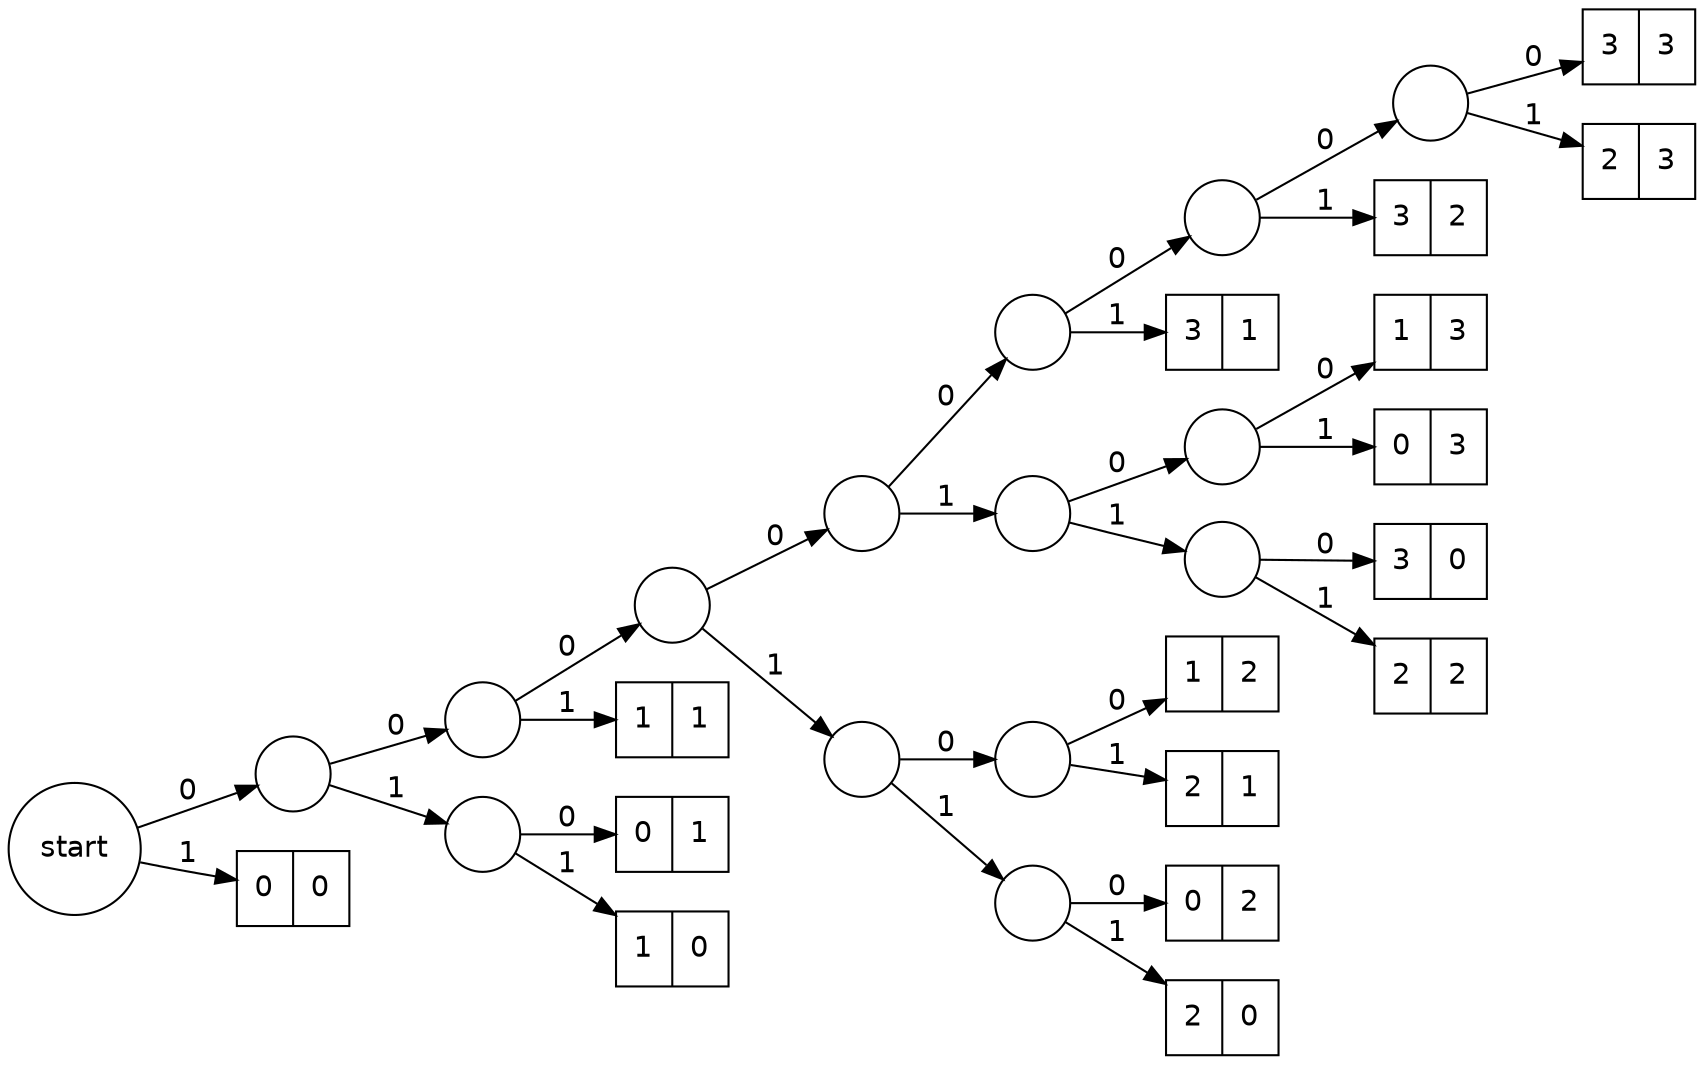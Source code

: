 digraph huffman {
  node [fontname="DejaVuSans"];
  edge [fontname="DejaVuSans"];
  margin = "0";
  rankdir = "LR";

  start [shape=circle,label="start"];
  start -> n0 [label="0"];
  start -> n1 [label="1"];
  n0 [shape=circle,label=""];
  n0 -> n00 [label="0"];
  n0 -> n01 [label="1"];
  n00 [shape=circle,label=""];
  n00 -> n000 [label="0"];
  n00 -> n001 [label="1"];
  n000 [shape=circle,label=""];
  n000 -> n0000 [label="0"];
  n000 -> n0001 [label="1"];
  n0000 [shape=circle,label=""];
  n0000 -> n00000 [label="0"];
  n0000 -> n00001 [label="1"];
  n00000 [shape=circle,label=""];
  n00000 -> n000000 [label="0"];
  n00000 -> n000001 [label="1"];
  n000000 [shape=circle,label=""];
  n000000 -> n0000000 [label="0"];
  n000000 -> n0000001 [label="1"];
  n0000000 [shape=circle,label=""];
  n0000000 -> n00000000 [label="0"];
  n0000000 -> n00000001 [label="1"];
  n00000000 [shape=record,label="{3|3}"];
  n00000001 [shape=record,label="{2|3}"];
  n0000001 [shape=record,label="{3|2}"];
  n000001 [shape=record,label="{3|1}"];
  n00001 [shape=circle,label=""];
  n00001 -> n000010 [label="0"];
  n00001 -> n000011 [label="1"];
  n000010 [shape=circle,label=""];
  n000010 -> n0000100 [label="0"];
  n000010 -> n0000101 [label="1"];
  n0000100 [shape=record,label="{1|3}"];
  n0000101 [shape=record,label="{0|3}"];
  n000011 [shape=circle,label=""];
  n000011 -> n0000110 [label="0"];
  n000011 -> n0000111 [label="1"];
  n0000110 [shape=record,label="{3|0}"];
  n0000111 [shape=record,label="{2|2}"];
  n0001 [shape=circle,label=""];
  n0001 -> n00010 [label="0"];
  n0001 -> n00011 [label="1"];
  n00010 [shape=circle,label=""];
  n00010 -> n000100 [label="0"];
  n00010 -> n000101 [label="1"];
  n000100 [shape=record,label="{1|2}"];
  n000101 [shape=record,label="{2|1}"];
  n00011 [shape=circle,label=""];
  n00011 -> n000110 [label="0"];
  n00011 -> n000111 [label="1"];
  n000110 [shape=record,label="{0|2}"];
  n000111 [shape=record,label="{2|0}"];
  n001 [shape=record,label="{1|1}"];
  n01 [shape=circle,label=""];
  n01 -> n010 [label="0"];
  n01 -> n011 [label="1"];
  n010 [shape=record,label="{0|1}"];
  n011 [shape=record,label="{1|0}"];
  n1 [shape=record,label="{0|0}"];
}
